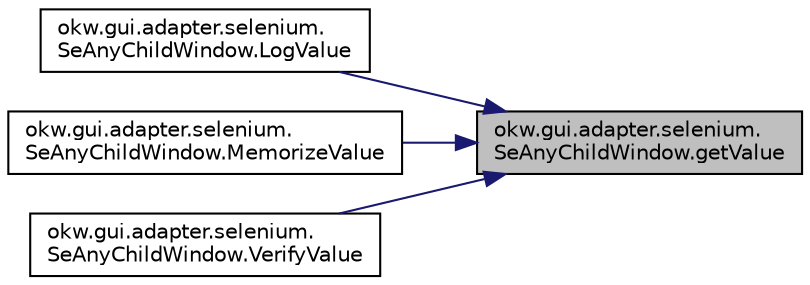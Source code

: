 digraph "okw.gui.adapter.selenium.SeAnyChildWindow.getValue"
{
 // INTERACTIVE_SVG=YES
 // LATEX_PDF_SIZE
  edge [fontname="Helvetica",fontsize="10",labelfontname="Helvetica",labelfontsize="10"];
  node [fontname="Helvetica",fontsize="10",shape=record];
  rankdir="RL";
  Node1 [label="okw.gui.adapter.selenium.\lSeAnyChildWindow.getValue",height=0.2,width=0.4,color="black", fillcolor="grey75", style="filled", fontcolor="black",tooltip="Liest den aktuellen sichtbaren Wert/Text des HTML-Tags aus."];
  Node1 -> Node2 [dir="back",color="midnightblue",fontsize="10",style="solid",fontname="Helvetica"];
  Node2 [label="okw.gui.adapter.selenium.\lSeAnyChildWindow.LogValue",height=0.2,width=0.4,color="black", fillcolor="white", style="filled",URL="$classokw_1_1gui_1_1adapter_1_1selenium_1_1_se_any_child_window.html#a82f2021812c449dc5b1624d2093532b4",tooltip="Das ist die GUI-Adapter Methode, die durch das Schlüsselwort refLogValue aufgerufen wird."];
  Node1 -> Node3 [dir="back",color="midnightblue",fontsize="10",style="solid",fontname="Helvetica"];
  Node3 [label="okw.gui.adapter.selenium.\lSeAnyChildWindow.MemorizeValue",height=0.2,width=0.4,color="black", fillcolor="white", style="filled",URL="$classokw_1_1gui_1_1adapter_1_1selenium_1_1_se_any_child_window.html#a34e6e2cd7b15f0e05c4272941d3248cf",tooltip="Das ist die GUI-Adapter Methode, die durch das Schlüsselwort refMemorizeValue aufgerufen wird."];
  Node1 -> Node4 [dir="back",color="midnightblue",fontsize="10",style="solid",fontname="Helvetica"];
  Node4 [label="okw.gui.adapter.selenium.\lSeAnyChildWindow.VerifyValue",height=0.2,width=0.4,color="black", fillcolor="white", style="filled",URL="$classokw_1_1gui_1_1adapter_1_1selenium_1_1_se_any_child_window.html#a61782ba77f680a08d43ec4f3c6491d2b",tooltip="Ermittelt den textuellen Inhalt des markierten Textes für Prüfewert."];
}
